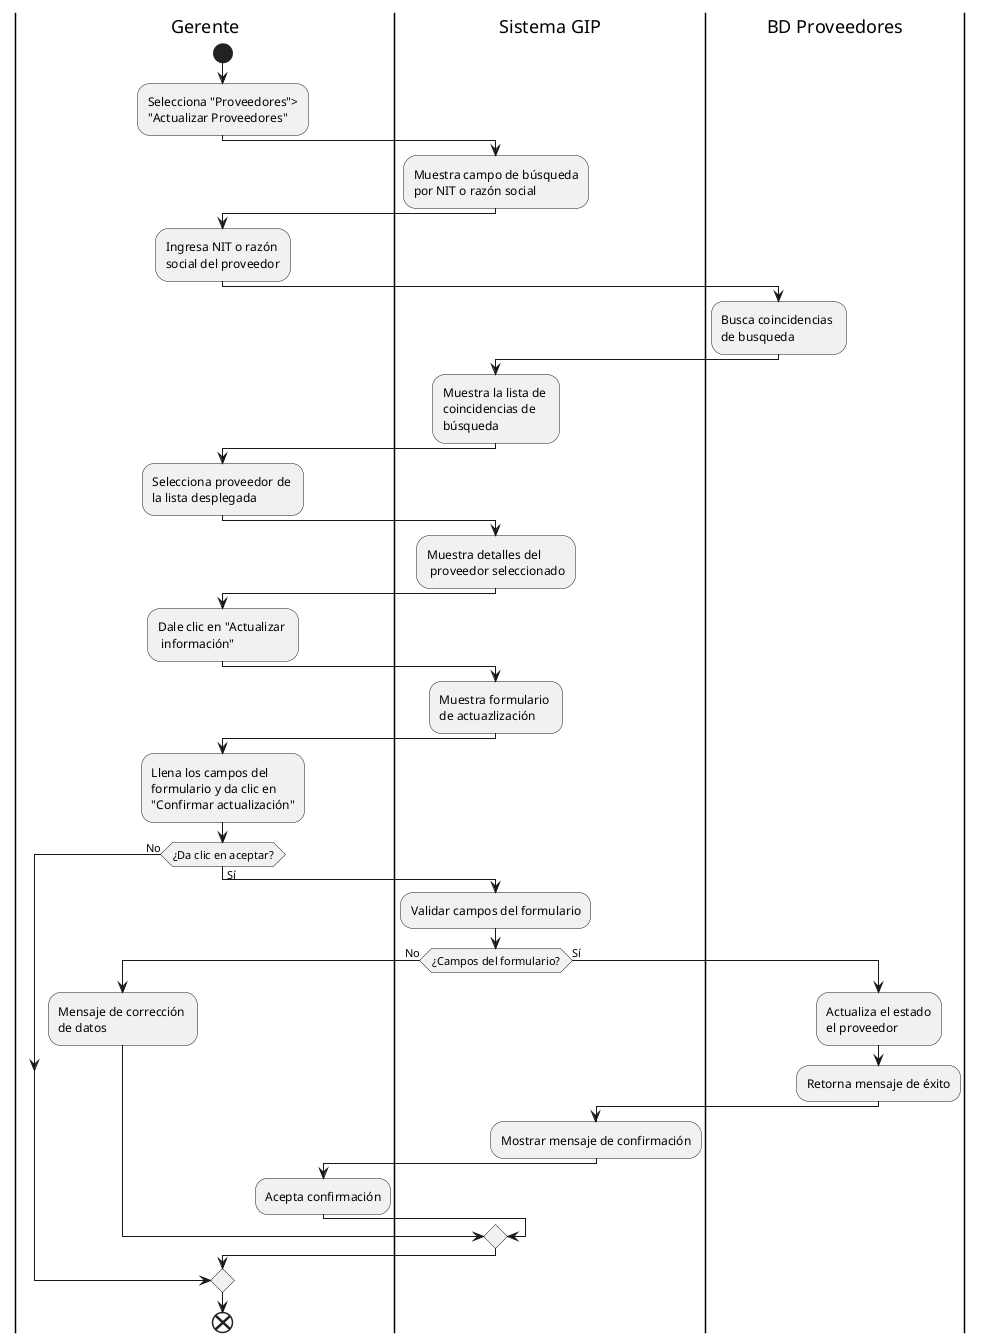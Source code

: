 @startuml "DiagramaActividadesSeis"
|Gerente|
start
:Selecciona "Proveedores">\n"Actualizar Proveedores";

|Sistema GIP|
:Muestra campo de búsqueda\npor NIT o razón social;

|Gerente|
:Ingresa NIT o razón \nsocial del proveedor;

|BD Proveedores|
:Busca coincidencias \nde busqueda;

|Sistema GIP|
:Muestra la lista de \ncoincidencias de\nbúsqueda;

|Gerente|
:Selecciona proveedor de \nla lista desplegada;

|Sistema GIP|
:Muestra detalles del\n proveedor seleccionado;

|Gerente|
:Dale clic en "Actualizar \n información";

|Sistema GIP|
:Muestra formulario \nde actuazlización;

|Gerente|
:Llena los campos del \nformulario y da clic en\n"Confirmar actualización";


if (¿Da clic en aceptar?) then (No)

else (Sí)
|Sistema GIP|
:Validar campos del formulario;

if (¿Campos del formulario?) then (No)

|Gerente|
:Mensaje de corrección \nde datos;
else (Sí)

|BD Proveedores|
:Actualiza el estado\nel proveedor;
:Retorna mensaje de éxito;

|Sistema GIP|
:Mostrar mensaje de confirmación;

|Gerente|
:Acepta confirmación;

endif
endif

end
@enduml
